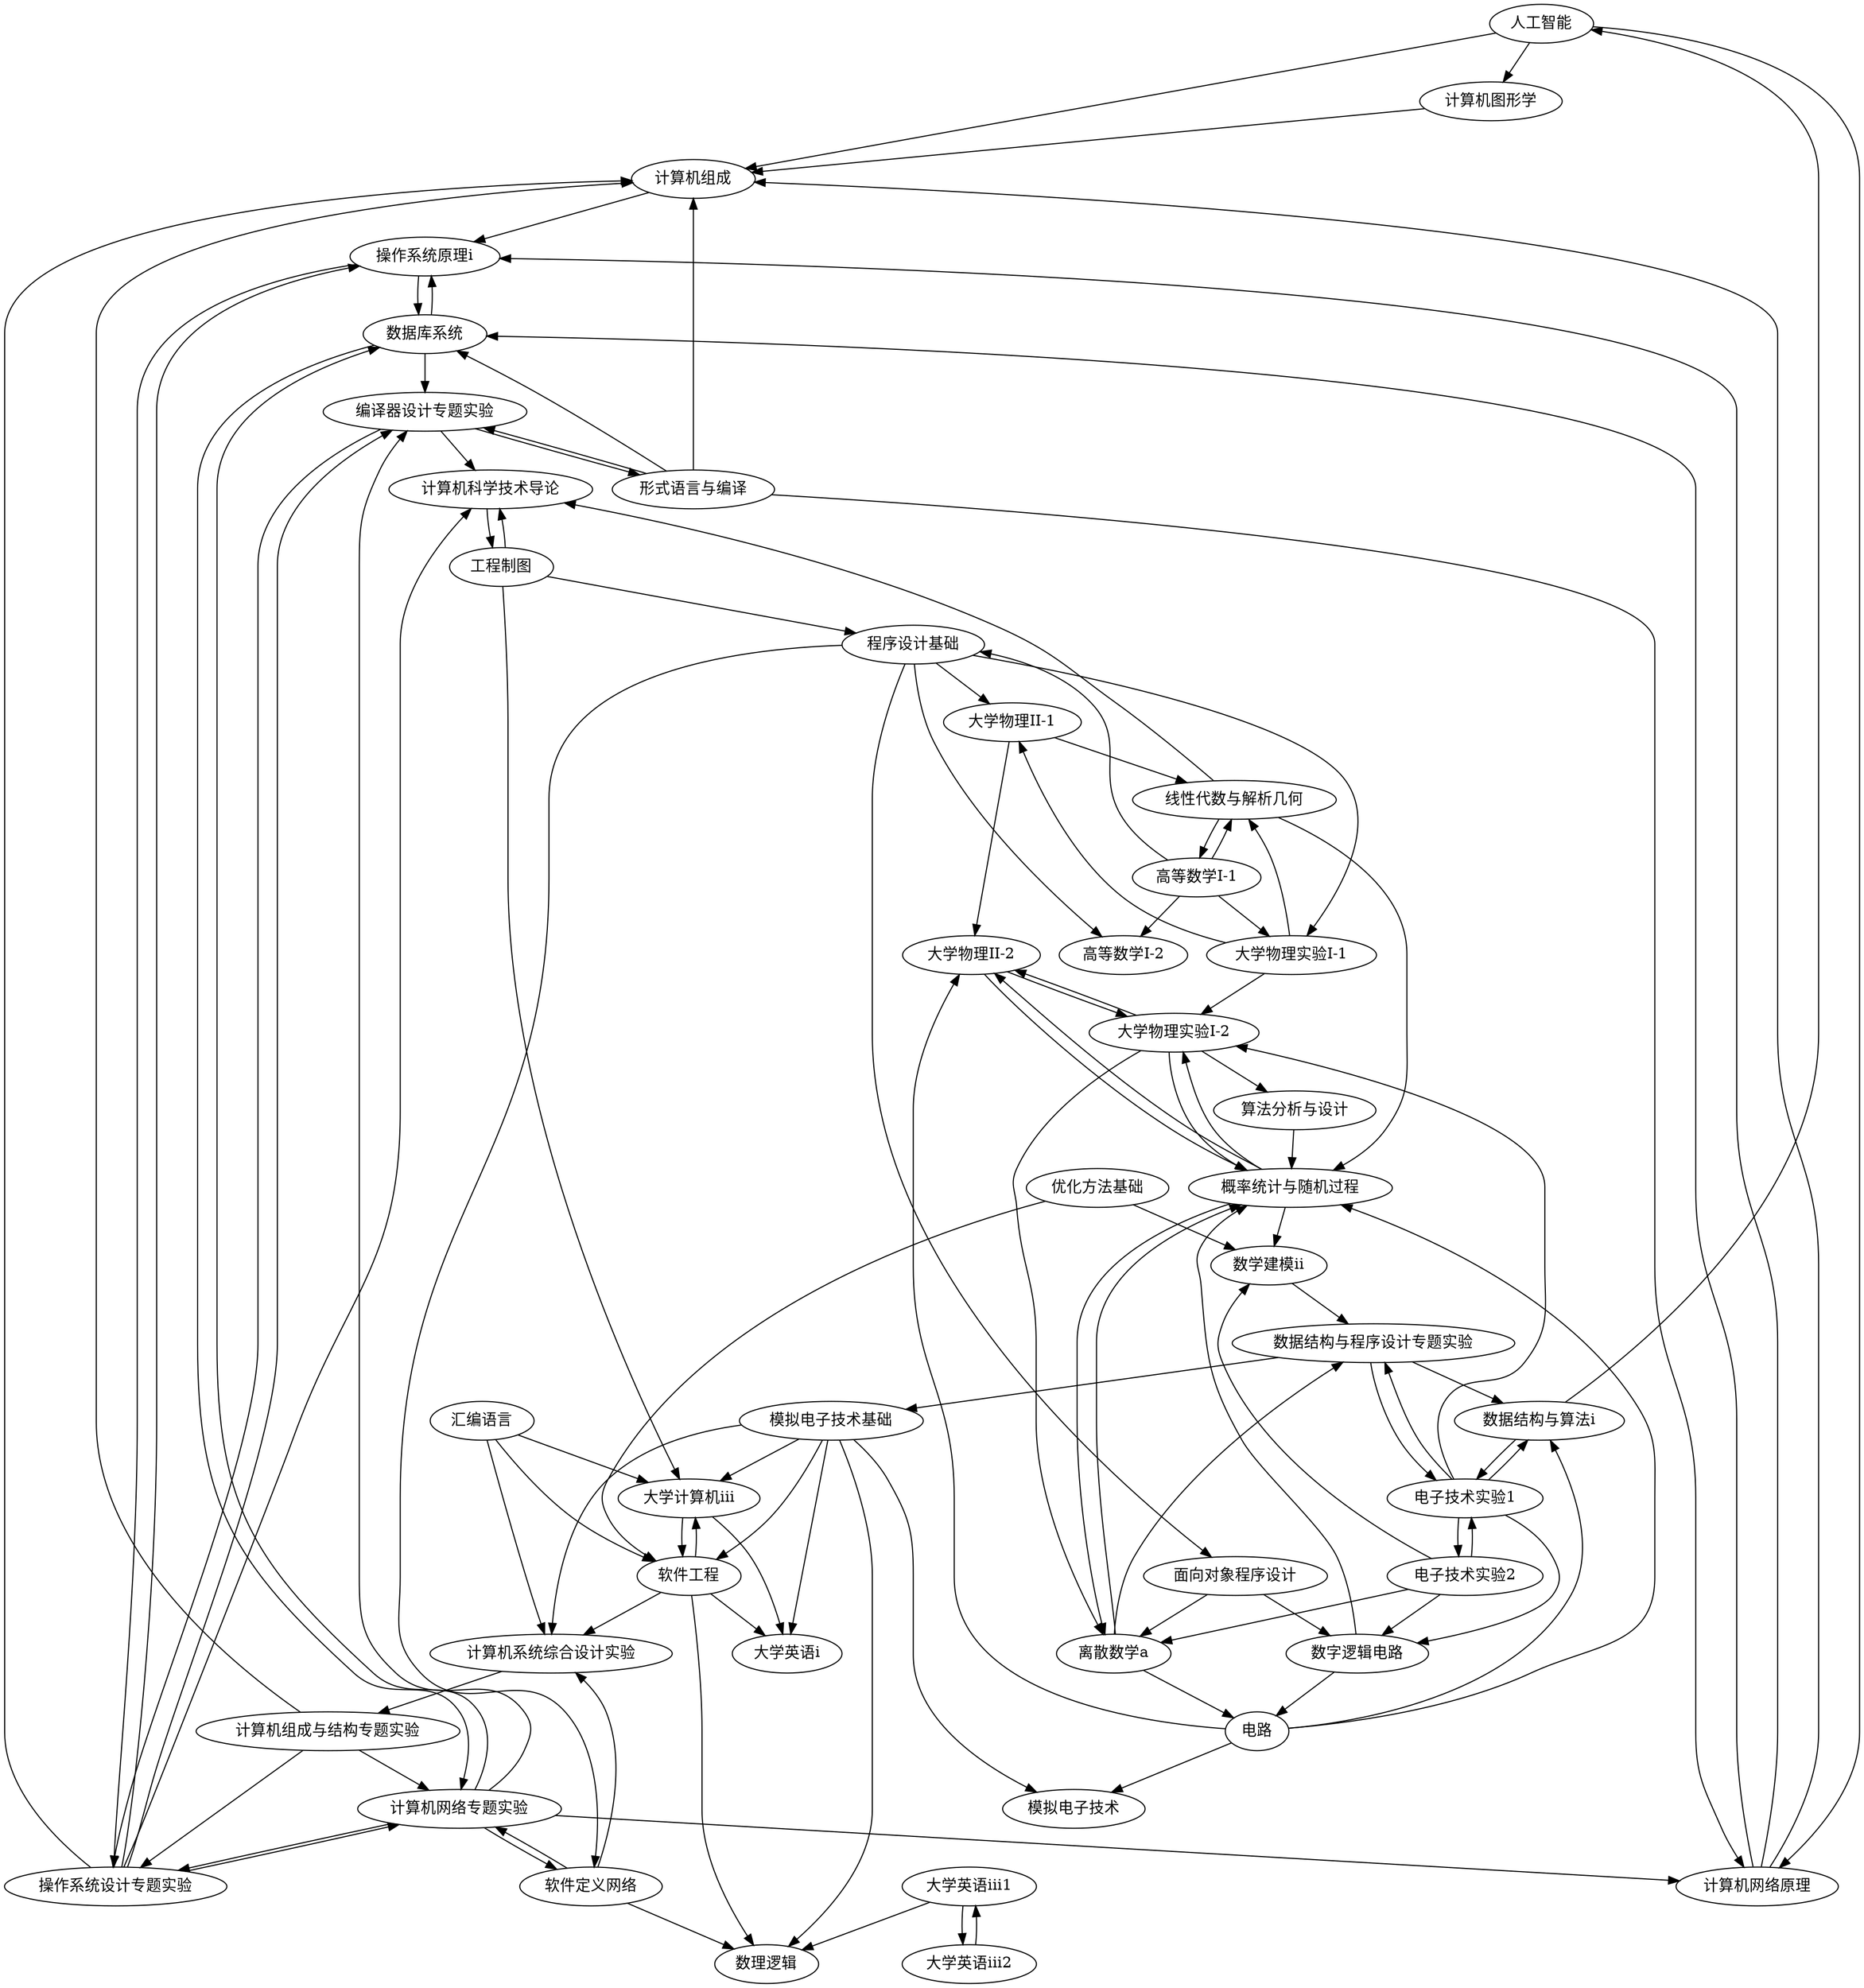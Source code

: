 strict digraph "" {
	人工智能 -> 计算机图形学;
	人工智能 -> 计算机组成;
	人工智能 -> 计算机网络原理;
	优化方法基础 -> 数学建模ii;
	优化方法基础 -> 软件工程;
	"大学物理II-1" -> "大学物理II-2";
	"大学物理II-1" -> 线性代数与解析几何;
	"大学物理II-2" -> "大学物理实验I-2";
	"大学物理II-2" -> 概率统计与随机过程;
	"大学物理实验I-1" -> "大学物理II-1";
	"大学物理实验I-1" -> "大学物理实验I-2";
	"大学物理实验I-1" -> 线性代数与解析几何;
	"大学物理实验I-2" -> "大学物理II-2";
	"大学物理实验I-2" -> 概率统计与随机过程;
	"大学物理实验I-2" -> 离散数学a;
	"大学物理实验I-2" -> 算法分析与设计;
	大学英语iii1 -> 大学英语iii2;
	大学英语iii1 -> 数理逻辑;
	大学英语iii2 -> 大学英语iii1;
	大学计算机iii -> 大学英语i;
	大学计算机iii -> 软件工程;
	工程制图 -> 大学计算机iii;
	工程制图 -> 程序设计基础;
	工程制图 -> 计算机科学技术导论;
	形式语言与编译 -> 数据库系统;
	形式语言与编译 -> 编译器设计专题实验;
	形式语言与编译 -> 计算机组成;
	形式语言与编译 -> 计算机网络原理;
	操作系统原理i -> 操作系统设计专题实验;
	操作系统原理i -> 数据库系统;
	操作系统设计专题实验 -> 操作系统原理i;
	操作系统设计专题实验 -> 编译器设计专题实验;
	操作系统设计专题实验 -> 计算机科学技术导论;
	操作系统设计专题实验 -> 计算机组成;
	操作系统设计专题实验 -> 计算机网络专题实验;
	数字逻辑电路 -> 概率统计与随机过程;
	数字逻辑电路 -> 电路;
	数学建模ii -> 数据结构与程序设计专题实验;
	数据库系统 -> 操作系统原理i;
	数据库系统 -> 编译器设计专题实验;
	数据库系统 -> 计算机网络专题实验;
	数据结构与程序设计专题实验 -> 数据结构与算法i;
	数据结构与程序设计专题实验 -> 模拟电子技术基础;
	数据结构与程序设计专题实验 -> 电子技术实验1;
	数据结构与算法i -> 人工智能;
	数据结构与算法i -> 电子技术实验1;
	概率统计与随机过程 -> "大学物理II-2";
	概率统计与随机过程 -> "大学物理实验I-2";
	概率统计与随机过程 -> 数学建模ii;
	概率统计与随机过程 -> 离散数学a;
	模拟电子技术基础 -> 大学英语i;
	模拟电子技术基础 -> 大学计算机iii;
	模拟电子技术基础 -> 数理逻辑;
	模拟电子技术基础 -> 模拟电子技术;
	模拟电子技术基础 -> 计算机系统综合设计实验;
	模拟电子技术基础 -> 软件工程;
	汇编语言 -> 大学计算机iii;
	汇编语言 -> 计算机系统综合设计实验;
	汇编语言 -> 软件工程;
	电子技术实验1 -> "大学物理实验I-2";
	电子技术实验1 -> 数字逻辑电路;
	电子技术实验1 -> 数据结构与程序设计专题实验;
	电子技术实验1 -> 数据结构与算法i;
	电子技术实验1 -> 电子技术实验2;
	电子技术实验2 -> 数字逻辑电路;
	电子技术实验2 -> 数学建模ii;
	电子技术实验2 -> 电子技术实验1;
	电子技术实验2 -> 离散数学a;
	电路 -> "大学物理II-2";
	电路 -> 数据结构与算法i;
	电路 -> 概率统计与随机过程;
	电路 -> 模拟电子技术;
	离散数学a -> 数据结构与程序设计专题实验;
	离散数学a -> 概率统计与随机过程;
	离散数学a -> 电路;
	程序设计基础 -> "大学物理II-1";
	程序设计基础 -> "大学物理实验I-1";
	程序设计基础 -> 软件定义网络;
	程序设计基础 -> 面向对象程序设计;
	程序设计基础 -> "高等数学I-2";
	算法分析与设计 -> 概率统计与随机过程;
	线性代数与解析几何 -> 概率统计与随机过程;
	线性代数与解析几何 -> 计算机科学技术导论;
	线性代数与解析几何 -> "高等数学I-1";
	编译器设计专题实验 -> 形式语言与编译;
	编译器设计专题实验 -> 操作系统设计专题实验;
	编译器设计专题实验 -> 计算机科学技术导论;
	计算机图形学 -> 计算机组成;
	计算机科学技术导论 -> 工程制图;
	计算机系统综合设计实验 -> 计算机组成与结构专题实验;
	计算机组成 -> 操作系统原理i;
	计算机组成与结构专题实验 -> 操作系统设计专题实验;
	计算机组成与结构专题实验 -> 计算机组成;
	计算机组成与结构专题实验 -> 计算机网络专题实验;
	计算机网络专题实验 -> 操作系统设计专题实验;
	计算机网络专题实验 -> 数据库系统;
	计算机网络专题实验 -> 编译器设计专题实验;
	计算机网络专题实验 -> 计算机网络原理;
	计算机网络专题实验 -> 软件定义网络;
	计算机网络原理 -> 操作系统原理i;
	计算机网络原理 -> 数据库系统;
	计算机网络原理 -> 计算机组成;
	软件定义网络 -> 数理逻辑;
	软件定义网络 -> 计算机系统综合设计实验;
	软件定义网络 -> 计算机网络专题实验;
	软件工程 -> 大学英语i;
	软件工程 -> 大学计算机iii;
	软件工程 -> 数理逻辑;
	软件工程 -> 计算机系统综合设计实验;
	面向对象程序设计 -> 数字逻辑电路;
	面向对象程序设计 -> 离散数学a;
	"高等数学I-1" -> "大学物理实验I-1";
	"高等数学I-1" -> 程序设计基础;
	"高等数学I-1" -> 线性代数与解析几何;
	"高等数学I-1" -> "高等数学I-2";
}
